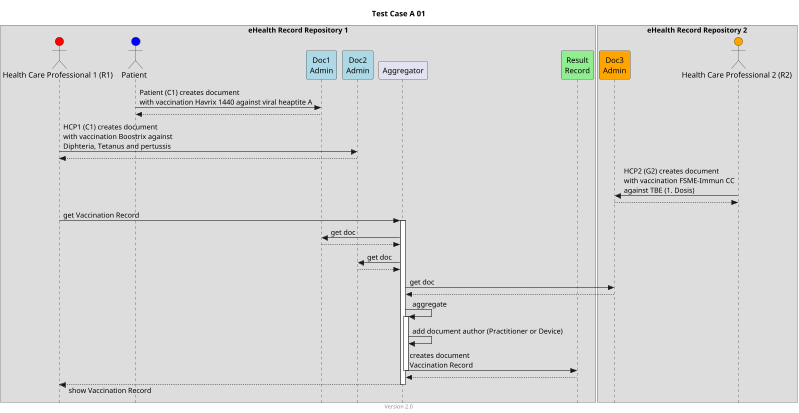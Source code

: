 @startuml
title Test Case A 01
footer Version 2.0
skinparam responseMessageBelowArrow true
skinparam style strictuml
scale max 800 width


box "eHealth Record Repository 1"
actor "Health Care Professional 1 (R1)" as HCP1_C1 #red
actor "Patient" as PAT #blue
participant "Doc1\nAdmin" as Doc1 #lightblue
participant "Doc2\nAdmin" as Doc2 #lightblue
participant Aggregator as AGG
participant "Result\nRecord" as RES #lightgreen
end box

box "eHealth Record Repository 2"
participant "Doc3\nAdmin" as Doc3 #orange
actor "Health Care Professional 2 (R2)" as HCP2_C2 #orange
end box

PAT -> Doc1: Patient (C1) creates document\nwith vaccination Havrix 1440 against viral heaptite A
PAT <-- Doc1

HCP1_C1 -> Doc2: HCP1 (C1) creates document\nwith vaccination Boostrix against\nDiphteria, Tetanus and pertussis
HCP1_C1 <-- Doc2

HCP2_C2 -> Doc3: HCP2 (G2) creates document\nwith vaccination FSME-Immun CC\nagainst TBE (1. Dosis)
HCP2_C2 <-- Doc3:

HCP1_C1 -> AGG: get Vaccination Record
activate AGG
AGG -> Doc1: get doc
AGG <-- Doc1
AGG -> Doc2: get doc
AGG <-- Doc2
AGG -> Doc3: get doc
AGG <-- Doc3

AGG -> AGG: aggregate
activate AGG
AGG -> AGG: add document author (Practitioner or Device)
AGG -> RES: creates document\nVaccination Record 
deactivate AGG
AGG <-- RES
HCP1_C1 <-- AGG: show Vaccination Record
deactivate AGG


@enduml
